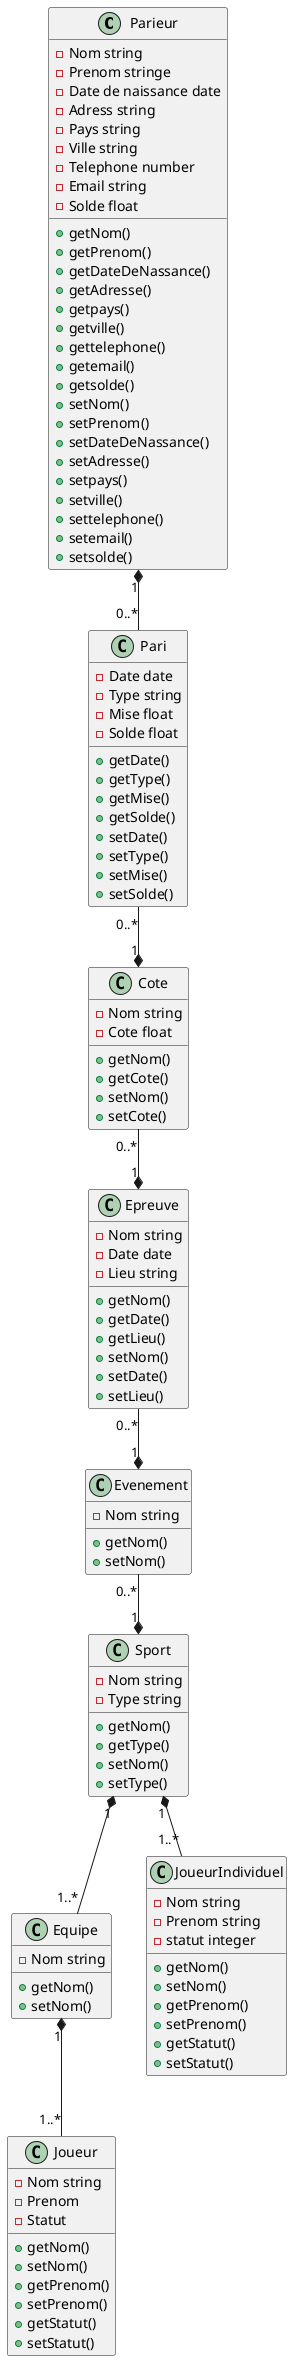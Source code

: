 @startuml
class Parieur
class Pari
class Cote
class Epreuve
class Evenement
class Sport

Parieur "1" *-- "0..*" Pari
Pari "0..*" --* "1" Cote
Cote "0..*" --* "1" Epreuve
Epreuve "0..*" --* "1" Evenement
Evenement "0..*" --* "1" Sport
Sport "1"*--"1..*" Equipe
Sport "1" *--"1..*" JoueurIndividuel
Equipe "1" *-- "1..*" Joueur
class Parieur {
    - Nom string
    - Prenom stringe
    - Date de naissance date
    - Adress string
    - Pays string
    - Ville string
    - Telephone number
    - Email string
    - Solde float

    + getNom()
    + getPrenom()
    + getDateDeNassance()
    + getAdresse()
    + getpays()
    + getville()
    + gettelephone()
    + getemail()
    + getsolde()
    + setNom()
    + setPrenom()
    + setDateDeNassance()
    + setAdresse()
    + setpays()
    + setville()
    + settelephone()
    + setemail()
    + setsolde()

}

class Pari {
    - Date date
    - Type string
    - Mise float
    - Solde float

    + getDate()
    + getType()
    + getMise()
    + getSolde()
    + setDate()
    + setType()
    + setMise()
    + setSolde()
}

class Cote {
    - Nom string
    - Cote float

    + getNom()
    + getCote()
    + setNom()
    + setCote()
}

class Epreuve {
    - Nom string
    - Date date
    - Lieu string

    + getNom()
    + getDate()
    + getLieu()
    + setNom()
    + setDate()
    + setLieu()


}

class Evenement {
    - Nom string

    +getNom()
    +setNom()
}

class Sport {
    - Nom string
    - Type string

    + getNom()
    + getType()
    + setNom()
    + setType()

}
class Equipe {
    - Nom string
    
    + getNom()
    + setNom()
}
class Joueur {
    - Nom string
    - Prenom
    - Statut
    
    + getNom()
    + setNom()
    + getPrenom()
    + setPrenom()
    + getStatut()
    + setStatut()
    
}
class JoueurIndividuel {
    - Nom string
    - Prenom string
    - statut integer

    + getNom()
    + setNom()
    + getPrenom()
    + setPrenom()
    + getStatut()
    + setStatut()
    
}


@enduml
